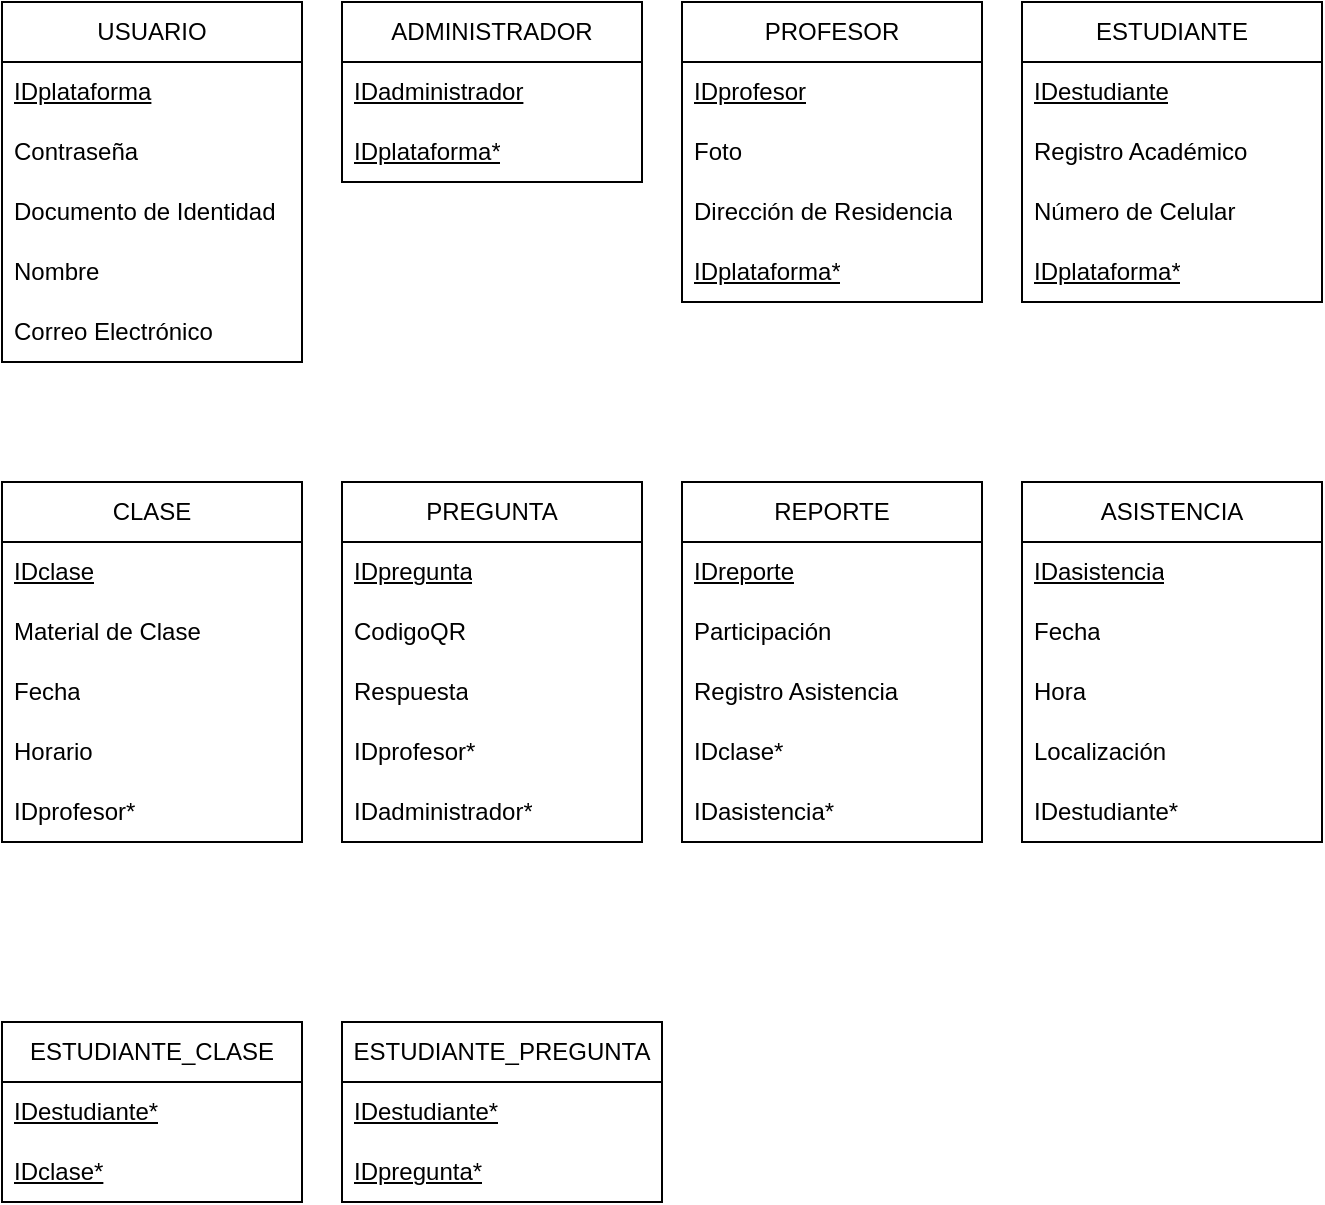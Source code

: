 <mxfile version="24.8.3">
  <diagram name="Página-1" id="GLOInuMciW0yPLB-ZYxE">
    <mxGraphModel dx="782" dy="870" grid="1" gridSize="10" guides="1" tooltips="1" connect="1" arrows="1" fold="1" page="1" pageScale="1" pageWidth="1100" pageHeight="850" math="0" shadow="0">
      <root>
        <mxCell id="0" />
        <mxCell id="1" parent="0" />
        <mxCell id="ET4mKvIEI5imarmwZvSH-2" value="USUARIO" style="swimlane;fontStyle=0;childLayout=stackLayout;horizontal=1;startSize=30;horizontalStack=0;resizeParent=1;resizeParentMax=0;resizeLast=0;collapsible=1;marginBottom=0;whiteSpace=wrap;html=1;" vertex="1" parent="1">
          <mxGeometry x="70" y="20" width="150" height="180" as="geometry" />
        </mxCell>
        <mxCell id="ET4mKvIEI5imarmwZvSH-3" value="&lt;u&gt;IDplataforma&lt;/u&gt;" style="text;strokeColor=none;fillColor=none;align=left;verticalAlign=middle;spacingLeft=4;spacingRight=4;overflow=hidden;points=[[0,0.5],[1,0.5]];portConstraint=eastwest;rotatable=0;whiteSpace=wrap;html=1;" vertex="1" parent="ET4mKvIEI5imarmwZvSH-2">
          <mxGeometry y="30" width="150" height="30" as="geometry" />
        </mxCell>
        <mxCell id="ET4mKvIEI5imarmwZvSH-4" value="Contraseña" style="text;strokeColor=none;fillColor=none;align=left;verticalAlign=middle;spacingLeft=4;spacingRight=4;overflow=hidden;points=[[0,0.5],[1,0.5]];portConstraint=eastwest;rotatable=0;whiteSpace=wrap;html=1;" vertex="1" parent="ET4mKvIEI5imarmwZvSH-2">
          <mxGeometry y="60" width="150" height="30" as="geometry" />
        </mxCell>
        <mxCell id="ET4mKvIEI5imarmwZvSH-5" value="Documento de Identidad" style="text;strokeColor=none;fillColor=none;align=left;verticalAlign=middle;spacingLeft=4;spacingRight=4;overflow=hidden;points=[[0,0.5],[1,0.5]];portConstraint=eastwest;rotatable=0;whiteSpace=wrap;html=1;" vertex="1" parent="ET4mKvIEI5imarmwZvSH-2">
          <mxGeometry y="90" width="150" height="30" as="geometry" />
        </mxCell>
        <mxCell id="ET4mKvIEI5imarmwZvSH-6" value="Nombre" style="text;strokeColor=none;fillColor=none;align=left;verticalAlign=middle;spacingLeft=4;spacingRight=4;overflow=hidden;points=[[0,0.5],[1,0.5]];portConstraint=eastwest;rotatable=0;whiteSpace=wrap;html=1;" vertex="1" parent="ET4mKvIEI5imarmwZvSH-2">
          <mxGeometry y="120" width="150" height="30" as="geometry" />
        </mxCell>
        <mxCell id="ET4mKvIEI5imarmwZvSH-7" value="Correo Electrónico" style="text;strokeColor=none;fillColor=none;align=left;verticalAlign=middle;spacingLeft=4;spacingRight=4;overflow=hidden;points=[[0,0.5],[1,0.5]];portConstraint=eastwest;rotatable=0;whiteSpace=wrap;html=1;" vertex="1" parent="ET4mKvIEI5imarmwZvSH-2">
          <mxGeometry y="150" width="150" height="30" as="geometry" />
        </mxCell>
        <mxCell id="ET4mKvIEI5imarmwZvSH-12" value="ADMINISTRADOR" style="swimlane;fontStyle=0;childLayout=stackLayout;horizontal=1;startSize=30;horizontalStack=0;resizeParent=1;resizeParentMax=0;resizeLast=0;collapsible=1;marginBottom=0;whiteSpace=wrap;html=1;" vertex="1" parent="1">
          <mxGeometry x="240" y="20" width="150" height="90" as="geometry" />
        </mxCell>
        <mxCell id="ET4mKvIEI5imarmwZvSH-14" value="&lt;u&gt;IDadministrador&lt;/u&gt;" style="text;strokeColor=none;fillColor=none;align=left;verticalAlign=middle;spacingLeft=4;spacingRight=4;overflow=hidden;points=[[0,0.5],[1,0.5]];portConstraint=eastwest;rotatable=0;whiteSpace=wrap;html=1;" vertex="1" parent="ET4mKvIEI5imarmwZvSH-12">
          <mxGeometry y="30" width="150" height="30" as="geometry" />
        </mxCell>
        <mxCell id="ET4mKvIEI5imarmwZvSH-13" value="&lt;u&gt;IDplataforma*&lt;/u&gt;" style="text;strokeColor=none;fillColor=none;align=left;verticalAlign=middle;spacingLeft=4;spacingRight=4;overflow=hidden;points=[[0,0.5],[1,0.5]];portConstraint=eastwest;rotatable=0;whiteSpace=wrap;html=1;" vertex="1" parent="ET4mKvIEI5imarmwZvSH-12">
          <mxGeometry y="60" width="150" height="30" as="geometry" />
        </mxCell>
        <mxCell id="ET4mKvIEI5imarmwZvSH-18" value="PROFESOR" style="swimlane;fontStyle=0;childLayout=stackLayout;horizontal=1;startSize=30;horizontalStack=0;resizeParent=1;resizeParentMax=0;resizeLast=0;collapsible=1;marginBottom=0;whiteSpace=wrap;html=1;" vertex="1" parent="1">
          <mxGeometry x="410" y="20" width="150" height="150" as="geometry" />
        </mxCell>
        <mxCell id="ET4mKvIEI5imarmwZvSH-19" value="&lt;u&gt;IDprofesor&lt;/u&gt;" style="text;strokeColor=none;fillColor=none;align=left;verticalAlign=middle;spacingLeft=4;spacingRight=4;overflow=hidden;points=[[0,0.5],[1,0.5]];portConstraint=eastwest;rotatable=0;whiteSpace=wrap;html=1;" vertex="1" parent="ET4mKvIEI5imarmwZvSH-18">
          <mxGeometry y="30" width="150" height="30" as="geometry" />
        </mxCell>
        <mxCell id="ET4mKvIEI5imarmwZvSH-20" value="Foto" style="text;strokeColor=none;fillColor=none;align=left;verticalAlign=middle;spacingLeft=4;spacingRight=4;overflow=hidden;points=[[0,0.5],[1,0.5]];portConstraint=eastwest;rotatable=0;whiteSpace=wrap;html=1;" vertex="1" parent="ET4mKvIEI5imarmwZvSH-18">
          <mxGeometry y="60" width="150" height="30" as="geometry" />
        </mxCell>
        <mxCell id="ET4mKvIEI5imarmwZvSH-21" value="Dirección de Residencia" style="text;strokeColor=none;fillColor=none;align=left;verticalAlign=middle;spacingLeft=4;spacingRight=4;overflow=hidden;points=[[0,0.5],[1,0.5]];portConstraint=eastwest;rotatable=0;whiteSpace=wrap;html=1;" vertex="1" parent="ET4mKvIEI5imarmwZvSH-18">
          <mxGeometry y="90" width="150" height="30" as="geometry" />
        </mxCell>
        <mxCell id="ET4mKvIEI5imarmwZvSH-37" value="&lt;u&gt;IDplataforma*&lt;/u&gt;" style="text;strokeColor=none;fillColor=none;align=left;verticalAlign=middle;spacingLeft=4;spacingRight=4;overflow=hidden;points=[[0,0.5],[1,0.5]];portConstraint=eastwest;rotatable=0;whiteSpace=wrap;html=1;" vertex="1" parent="ET4mKvIEI5imarmwZvSH-18">
          <mxGeometry y="120" width="150" height="30" as="geometry" />
        </mxCell>
        <mxCell id="ET4mKvIEI5imarmwZvSH-24" value="ESTUDIANTE" style="swimlane;fontStyle=0;childLayout=stackLayout;horizontal=1;startSize=30;horizontalStack=0;resizeParent=1;resizeParentMax=0;resizeLast=0;collapsible=1;marginBottom=0;whiteSpace=wrap;html=1;" vertex="1" parent="1">
          <mxGeometry x="580" y="20" width="150" height="150" as="geometry" />
        </mxCell>
        <mxCell id="ET4mKvIEI5imarmwZvSH-25" value="&lt;u&gt;IDestudiante&lt;/u&gt;" style="text;strokeColor=none;fillColor=none;align=left;verticalAlign=middle;spacingLeft=4;spacingRight=4;overflow=hidden;points=[[0,0.5],[1,0.5]];portConstraint=eastwest;rotatable=0;whiteSpace=wrap;html=1;" vertex="1" parent="ET4mKvIEI5imarmwZvSH-24">
          <mxGeometry y="30" width="150" height="30" as="geometry" />
        </mxCell>
        <mxCell id="ET4mKvIEI5imarmwZvSH-26" value="Registro Académico" style="text;strokeColor=none;fillColor=none;align=left;verticalAlign=middle;spacingLeft=4;spacingRight=4;overflow=hidden;points=[[0,0.5],[1,0.5]];portConstraint=eastwest;rotatable=0;whiteSpace=wrap;html=1;" vertex="1" parent="ET4mKvIEI5imarmwZvSH-24">
          <mxGeometry y="60" width="150" height="30" as="geometry" />
        </mxCell>
        <mxCell id="ET4mKvIEI5imarmwZvSH-27" value="Número de Celular" style="text;strokeColor=none;fillColor=none;align=left;verticalAlign=middle;spacingLeft=4;spacingRight=4;overflow=hidden;points=[[0,0.5],[1,0.5]];portConstraint=eastwest;rotatable=0;whiteSpace=wrap;html=1;" vertex="1" parent="ET4mKvIEI5imarmwZvSH-24">
          <mxGeometry y="90" width="150" height="30" as="geometry" />
        </mxCell>
        <mxCell id="ET4mKvIEI5imarmwZvSH-38" value="&lt;u&gt;IDplataforma*&lt;/u&gt;" style="text;strokeColor=none;fillColor=none;align=left;verticalAlign=middle;spacingLeft=4;spacingRight=4;overflow=hidden;points=[[0,0.5],[1,0.5]];portConstraint=eastwest;rotatable=0;whiteSpace=wrap;html=1;" vertex="1" parent="ET4mKvIEI5imarmwZvSH-24">
          <mxGeometry y="120" width="150" height="30" as="geometry" />
        </mxCell>
        <mxCell id="ET4mKvIEI5imarmwZvSH-28" value="CLASE" style="swimlane;fontStyle=0;childLayout=stackLayout;horizontal=1;startSize=30;horizontalStack=0;resizeParent=1;resizeParentMax=0;resizeLast=0;collapsible=1;marginBottom=0;whiteSpace=wrap;html=1;" vertex="1" parent="1">
          <mxGeometry x="70" y="260" width="150" height="180" as="geometry" />
        </mxCell>
        <mxCell id="ET4mKvIEI5imarmwZvSH-29" value="&lt;u&gt;IDclase&lt;/u&gt;" style="text;strokeColor=none;fillColor=none;align=left;verticalAlign=middle;spacingLeft=4;spacingRight=4;overflow=hidden;points=[[0,0.5],[1,0.5]];portConstraint=eastwest;rotatable=0;whiteSpace=wrap;html=1;" vertex="1" parent="ET4mKvIEI5imarmwZvSH-28">
          <mxGeometry y="30" width="150" height="30" as="geometry" />
        </mxCell>
        <mxCell id="ET4mKvIEI5imarmwZvSH-30" value="Material de Clase" style="text;strokeColor=none;fillColor=none;align=left;verticalAlign=middle;spacingLeft=4;spacingRight=4;overflow=hidden;points=[[0,0.5],[1,0.5]];portConstraint=eastwest;rotatable=0;whiteSpace=wrap;html=1;" vertex="1" parent="ET4mKvIEI5imarmwZvSH-28">
          <mxGeometry y="60" width="150" height="30" as="geometry" />
        </mxCell>
        <mxCell id="ET4mKvIEI5imarmwZvSH-31" value="Fecha" style="text;strokeColor=none;fillColor=none;align=left;verticalAlign=middle;spacingLeft=4;spacingRight=4;overflow=hidden;points=[[0,0.5],[1,0.5]];portConstraint=eastwest;rotatable=0;whiteSpace=wrap;html=1;" vertex="1" parent="ET4mKvIEI5imarmwZvSH-28">
          <mxGeometry y="90" width="150" height="30" as="geometry" />
        </mxCell>
        <mxCell id="ET4mKvIEI5imarmwZvSH-32" value="Horario" style="text;strokeColor=none;fillColor=none;align=left;verticalAlign=middle;spacingLeft=4;spacingRight=4;overflow=hidden;points=[[0,0.5],[1,0.5]];portConstraint=eastwest;rotatable=0;whiteSpace=wrap;html=1;" vertex="1" parent="ET4mKvIEI5imarmwZvSH-28">
          <mxGeometry y="120" width="150" height="30" as="geometry" />
        </mxCell>
        <mxCell id="ET4mKvIEI5imarmwZvSH-35" value="IDprofesor*" style="text;strokeColor=none;fillColor=none;align=left;verticalAlign=middle;spacingLeft=4;spacingRight=4;overflow=hidden;points=[[0,0.5],[1,0.5]];portConstraint=eastwest;rotatable=0;whiteSpace=wrap;html=1;" vertex="1" parent="ET4mKvIEI5imarmwZvSH-28">
          <mxGeometry y="150" width="150" height="30" as="geometry" />
        </mxCell>
        <mxCell id="ET4mKvIEI5imarmwZvSH-39" value="PREGUNTA" style="swimlane;fontStyle=0;childLayout=stackLayout;horizontal=1;startSize=30;horizontalStack=0;resizeParent=1;resizeParentMax=0;resizeLast=0;collapsible=1;marginBottom=0;whiteSpace=wrap;html=1;" vertex="1" parent="1">
          <mxGeometry x="240" y="260" width="150" height="180" as="geometry" />
        </mxCell>
        <mxCell id="ET4mKvIEI5imarmwZvSH-40" value="&lt;u&gt;IDpregunta&lt;/u&gt;" style="text;strokeColor=none;fillColor=none;align=left;verticalAlign=middle;spacingLeft=4;spacingRight=4;overflow=hidden;points=[[0,0.5],[1,0.5]];portConstraint=eastwest;rotatable=0;whiteSpace=wrap;html=1;" vertex="1" parent="ET4mKvIEI5imarmwZvSH-39">
          <mxGeometry y="30" width="150" height="30" as="geometry" />
        </mxCell>
        <mxCell id="ET4mKvIEI5imarmwZvSH-41" value="CodigoQR" style="text;strokeColor=none;fillColor=none;align=left;verticalAlign=middle;spacingLeft=4;spacingRight=4;overflow=hidden;points=[[0,0.5],[1,0.5]];portConstraint=eastwest;rotatable=0;whiteSpace=wrap;html=1;" vertex="1" parent="ET4mKvIEI5imarmwZvSH-39">
          <mxGeometry y="60" width="150" height="30" as="geometry" />
        </mxCell>
        <mxCell id="ET4mKvIEI5imarmwZvSH-42" value="Respuesta" style="text;strokeColor=none;fillColor=none;align=left;verticalAlign=middle;spacingLeft=4;spacingRight=4;overflow=hidden;points=[[0,0.5],[1,0.5]];portConstraint=eastwest;rotatable=0;whiteSpace=wrap;html=1;" vertex="1" parent="ET4mKvIEI5imarmwZvSH-39">
          <mxGeometry y="90" width="150" height="30" as="geometry" />
        </mxCell>
        <mxCell id="ET4mKvIEI5imarmwZvSH-45" value="IDprofesor*" style="text;strokeColor=none;fillColor=none;align=left;verticalAlign=middle;spacingLeft=4;spacingRight=4;overflow=hidden;points=[[0,0.5],[1,0.5]];portConstraint=eastwest;rotatable=0;whiteSpace=wrap;html=1;" vertex="1" parent="ET4mKvIEI5imarmwZvSH-39">
          <mxGeometry y="120" width="150" height="30" as="geometry" />
        </mxCell>
        <mxCell id="ET4mKvIEI5imarmwZvSH-46" value="IDadministrador*" style="text;strokeColor=none;fillColor=none;align=left;verticalAlign=middle;spacingLeft=4;spacingRight=4;overflow=hidden;points=[[0,0.5],[1,0.5]];portConstraint=eastwest;rotatable=0;whiteSpace=wrap;html=1;" vertex="1" parent="ET4mKvIEI5imarmwZvSH-39">
          <mxGeometry y="150" width="150" height="30" as="geometry" />
        </mxCell>
        <mxCell id="ET4mKvIEI5imarmwZvSH-54" value="REPORTE" style="swimlane;fontStyle=0;childLayout=stackLayout;horizontal=1;startSize=30;horizontalStack=0;resizeParent=1;resizeParentMax=0;resizeLast=0;collapsible=1;marginBottom=0;whiteSpace=wrap;html=1;" vertex="1" parent="1">
          <mxGeometry x="410" y="260" width="150" height="180" as="geometry" />
        </mxCell>
        <mxCell id="ET4mKvIEI5imarmwZvSH-55" value="&lt;u&gt;IDreporte&lt;/u&gt;" style="text;strokeColor=none;fillColor=none;align=left;verticalAlign=middle;spacingLeft=4;spacingRight=4;overflow=hidden;points=[[0,0.5],[1,0.5]];portConstraint=eastwest;rotatable=0;whiteSpace=wrap;html=1;" vertex="1" parent="ET4mKvIEI5imarmwZvSH-54">
          <mxGeometry y="30" width="150" height="30" as="geometry" />
        </mxCell>
        <mxCell id="ET4mKvIEI5imarmwZvSH-56" value="Participación" style="text;strokeColor=none;fillColor=none;align=left;verticalAlign=middle;spacingLeft=4;spacingRight=4;overflow=hidden;points=[[0,0.5],[1,0.5]];portConstraint=eastwest;rotatable=0;whiteSpace=wrap;html=1;" vertex="1" parent="ET4mKvIEI5imarmwZvSH-54">
          <mxGeometry y="60" width="150" height="30" as="geometry" />
        </mxCell>
        <mxCell id="ET4mKvIEI5imarmwZvSH-57" value="Registro Asistencia" style="text;strokeColor=none;fillColor=none;align=left;verticalAlign=middle;spacingLeft=4;spacingRight=4;overflow=hidden;points=[[0,0.5],[1,0.5]];portConstraint=eastwest;rotatable=0;whiteSpace=wrap;html=1;" vertex="1" parent="ET4mKvIEI5imarmwZvSH-54">
          <mxGeometry y="90" width="150" height="30" as="geometry" />
        </mxCell>
        <mxCell id="ET4mKvIEI5imarmwZvSH-59" value="IDclase*" style="text;strokeColor=none;fillColor=none;align=left;verticalAlign=middle;spacingLeft=4;spacingRight=4;overflow=hidden;points=[[0,0.5],[1,0.5]];portConstraint=eastwest;rotatable=0;whiteSpace=wrap;html=1;" vertex="1" parent="ET4mKvIEI5imarmwZvSH-54">
          <mxGeometry y="120" width="150" height="30" as="geometry" />
        </mxCell>
        <mxCell id="ET4mKvIEI5imarmwZvSH-60" value="IDasistencia*" style="text;strokeColor=none;fillColor=none;align=left;verticalAlign=middle;spacingLeft=4;spacingRight=4;overflow=hidden;points=[[0,0.5],[1,0.5]];portConstraint=eastwest;rotatable=0;whiteSpace=wrap;html=1;" vertex="1" parent="ET4mKvIEI5imarmwZvSH-54">
          <mxGeometry y="150" width="150" height="30" as="geometry" />
        </mxCell>
        <mxCell id="ET4mKvIEI5imarmwZvSH-61" value="ASISTENCIA" style="swimlane;fontStyle=0;childLayout=stackLayout;horizontal=1;startSize=30;horizontalStack=0;resizeParent=1;resizeParentMax=0;resizeLast=0;collapsible=1;marginBottom=0;whiteSpace=wrap;html=1;" vertex="1" parent="1">
          <mxGeometry x="580" y="260" width="150" height="180" as="geometry" />
        </mxCell>
        <mxCell id="ET4mKvIEI5imarmwZvSH-62" value="&lt;u&gt;IDasistencia&lt;/u&gt;" style="text;strokeColor=none;fillColor=none;align=left;verticalAlign=middle;spacingLeft=4;spacingRight=4;overflow=hidden;points=[[0,0.5],[1,0.5]];portConstraint=eastwest;rotatable=0;whiteSpace=wrap;html=1;" vertex="1" parent="ET4mKvIEI5imarmwZvSH-61">
          <mxGeometry y="30" width="150" height="30" as="geometry" />
        </mxCell>
        <mxCell id="ET4mKvIEI5imarmwZvSH-63" value="Fecha" style="text;strokeColor=none;fillColor=none;align=left;verticalAlign=middle;spacingLeft=4;spacingRight=4;overflow=hidden;points=[[0,0.5],[1,0.5]];portConstraint=eastwest;rotatable=0;whiteSpace=wrap;html=1;" vertex="1" parent="ET4mKvIEI5imarmwZvSH-61">
          <mxGeometry y="60" width="150" height="30" as="geometry" />
        </mxCell>
        <mxCell id="ET4mKvIEI5imarmwZvSH-64" value="Hora" style="text;strokeColor=none;fillColor=none;align=left;verticalAlign=middle;spacingLeft=4;spacingRight=4;overflow=hidden;points=[[0,0.5],[1,0.5]];portConstraint=eastwest;rotatable=0;whiteSpace=wrap;html=1;" vertex="1" parent="ET4mKvIEI5imarmwZvSH-61">
          <mxGeometry y="90" width="150" height="30" as="geometry" />
        </mxCell>
        <mxCell id="ET4mKvIEI5imarmwZvSH-65" value="Localización" style="text;strokeColor=none;fillColor=none;align=left;verticalAlign=middle;spacingLeft=4;spacingRight=4;overflow=hidden;points=[[0,0.5],[1,0.5]];portConstraint=eastwest;rotatable=0;whiteSpace=wrap;html=1;" vertex="1" parent="ET4mKvIEI5imarmwZvSH-61">
          <mxGeometry y="120" width="150" height="30" as="geometry" />
        </mxCell>
        <mxCell id="ET4mKvIEI5imarmwZvSH-66" value="IDestudiante*" style="text;strokeColor=none;fillColor=none;align=left;verticalAlign=middle;spacingLeft=4;spacingRight=4;overflow=hidden;points=[[0,0.5],[1,0.5]];portConstraint=eastwest;rotatable=0;whiteSpace=wrap;html=1;" vertex="1" parent="ET4mKvIEI5imarmwZvSH-61">
          <mxGeometry y="150" width="150" height="30" as="geometry" />
        </mxCell>
        <mxCell id="ET4mKvIEI5imarmwZvSH-67" value="ESTUDIANTE_CLASE" style="swimlane;fontStyle=0;childLayout=stackLayout;horizontal=1;startSize=30;horizontalStack=0;resizeParent=1;resizeParentMax=0;resizeLast=0;collapsible=1;marginBottom=0;whiteSpace=wrap;html=1;" vertex="1" parent="1">
          <mxGeometry x="70" y="530" width="150" height="90" as="geometry" />
        </mxCell>
        <mxCell id="ET4mKvIEI5imarmwZvSH-68" value="&lt;u&gt;IDestudiante*&lt;/u&gt;" style="text;strokeColor=none;fillColor=none;align=left;verticalAlign=middle;spacingLeft=4;spacingRight=4;overflow=hidden;points=[[0,0.5],[1,0.5]];portConstraint=eastwest;rotatable=0;whiteSpace=wrap;html=1;" vertex="1" parent="ET4mKvIEI5imarmwZvSH-67">
          <mxGeometry y="30" width="150" height="30" as="geometry" />
        </mxCell>
        <mxCell id="ET4mKvIEI5imarmwZvSH-72" value="&lt;u&gt;IDclase*&lt;/u&gt;" style="text;strokeColor=none;fillColor=none;align=left;verticalAlign=middle;spacingLeft=4;spacingRight=4;overflow=hidden;points=[[0,0.5],[1,0.5]];portConstraint=eastwest;rotatable=0;whiteSpace=wrap;html=1;" vertex="1" parent="ET4mKvIEI5imarmwZvSH-67">
          <mxGeometry y="60" width="150" height="30" as="geometry" />
        </mxCell>
        <mxCell id="ET4mKvIEI5imarmwZvSH-73" value="ESTUDIANTE_PREGUNTA" style="swimlane;fontStyle=0;childLayout=stackLayout;horizontal=1;startSize=30;horizontalStack=0;resizeParent=1;resizeParentMax=0;resizeLast=0;collapsible=1;marginBottom=0;whiteSpace=wrap;html=1;" vertex="1" parent="1">
          <mxGeometry x="240" y="530" width="160" height="90" as="geometry" />
        </mxCell>
        <mxCell id="ET4mKvIEI5imarmwZvSH-74" value="&lt;u&gt;IDestudiante*&lt;/u&gt;" style="text;strokeColor=none;fillColor=none;align=left;verticalAlign=middle;spacingLeft=4;spacingRight=4;overflow=hidden;points=[[0,0.5],[1,0.5]];portConstraint=eastwest;rotatable=0;whiteSpace=wrap;html=1;" vertex="1" parent="ET4mKvIEI5imarmwZvSH-73">
          <mxGeometry y="30" width="160" height="30" as="geometry" />
        </mxCell>
        <mxCell id="ET4mKvIEI5imarmwZvSH-75" value="&lt;u&gt;IDpregunta*&lt;/u&gt;" style="text;strokeColor=none;fillColor=none;align=left;verticalAlign=middle;spacingLeft=4;spacingRight=4;overflow=hidden;points=[[0,0.5],[1,0.5]];portConstraint=eastwest;rotatable=0;whiteSpace=wrap;html=1;" vertex="1" parent="ET4mKvIEI5imarmwZvSH-73">
          <mxGeometry y="60" width="160" height="30" as="geometry" />
        </mxCell>
      </root>
    </mxGraphModel>
  </diagram>
</mxfile>

